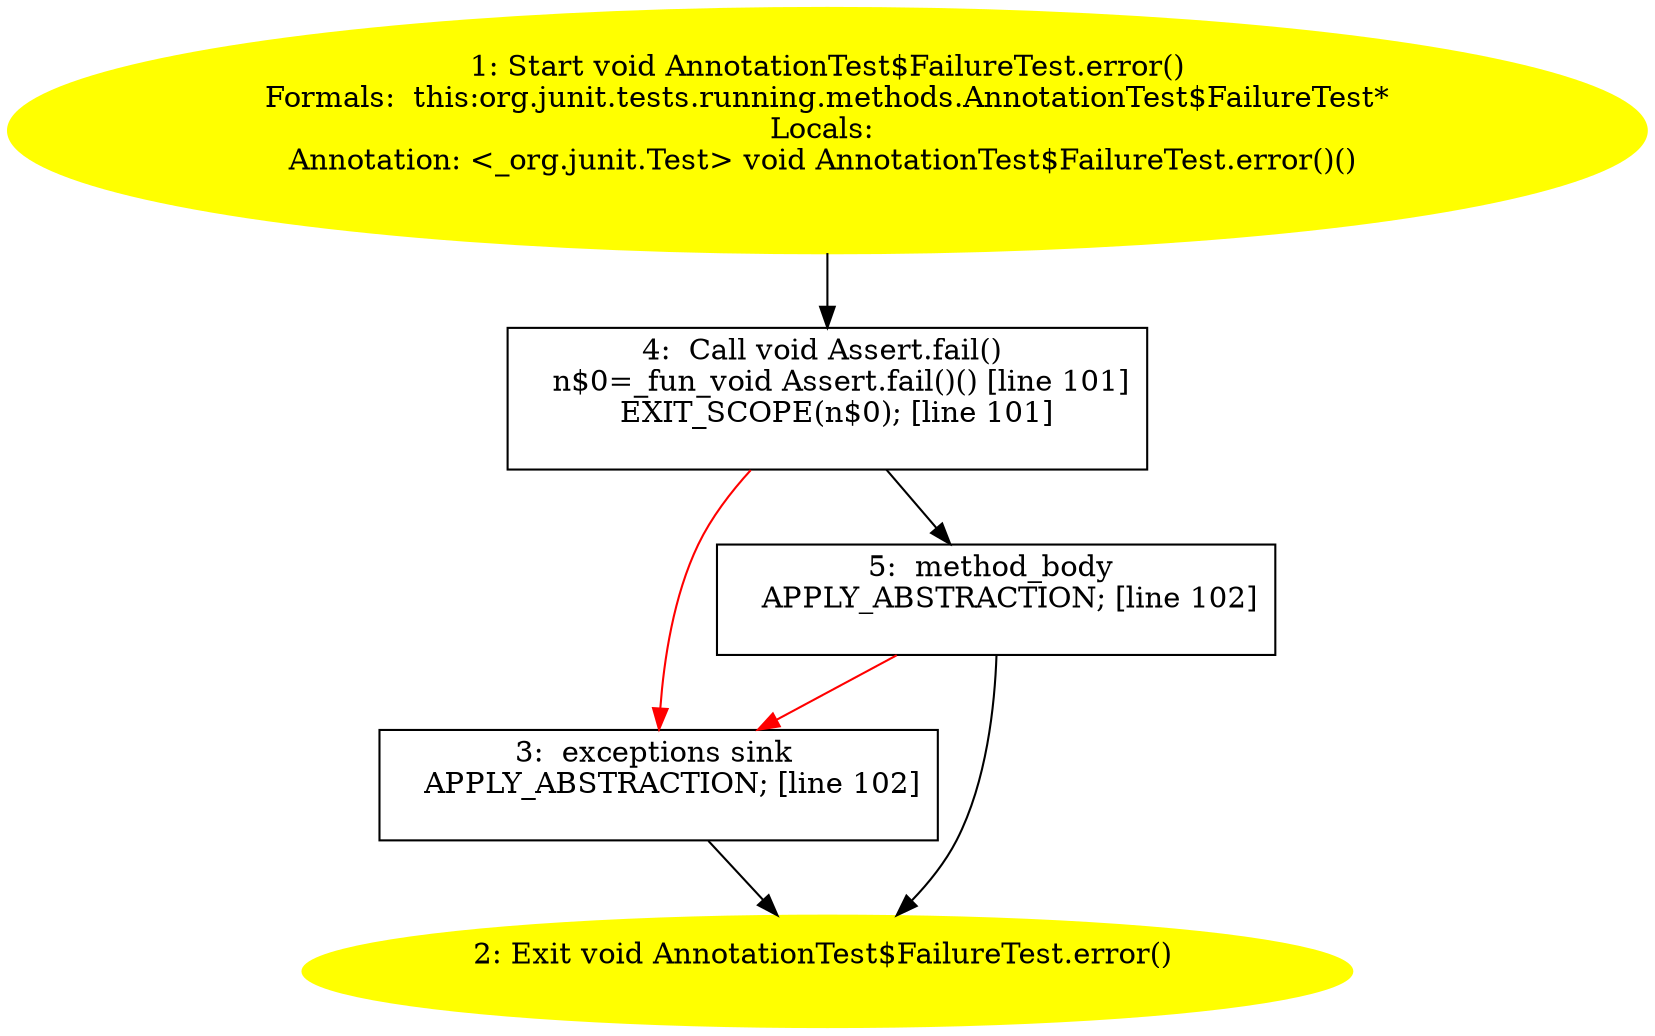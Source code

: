 /* @generated */
digraph cfg {
"org.junit.tests.running.methods.AnnotationTest$FailureTest.error():void.04bf9e493cec0e55eb99fbf4d4cd0cbf_1" [label="1: Start void AnnotationTest$FailureTest.error()\nFormals:  this:org.junit.tests.running.methods.AnnotationTest$FailureTest*\nLocals: \nAnnotation: <_org.junit.Test> void AnnotationTest$FailureTest.error()() \n  " color=yellow style=filled]
	

	 "org.junit.tests.running.methods.AnnotationTest$FailureTest.error():void.04bf9e493cec0e55eb99fbf4d4cd0cbf_1" -> "org.junit.tests.running.methods.AnnotationTest$FailureTest.error():void.04bf9e493cec0e55eb99fbf4d4cd0cbf_4" ;
"org.junit.tests.running.methods.AnnotationTest$FailureTest.error():void.04bf9e493cec0e55eb99fbf4d4cd0cbf_2" [label="2: Exit void AnnotationTest$FailureTest.error() \n  " color=yellow style=filled]
	

"org.junit.tests.running.methods.AnnotationTest$FailureTest.error():void.04bf9e493cec0e55eb99fbf4d4cd0cbf_3" [label="3:  exceptions sink \n   APPLY_ABSTRACTION; [line 102]\n " shape="box"]
	

	 "org.junit.tests.running.methods.AnnotationTest$FailureTest.error():void.04bf9e493cec0e55eb99fbf4d4cd0cbf_3" -> "org.junit.tests.running.methods.AnnotationTest$FailureTest.error():void.04bf9e493cec0e55eb99fbf4d4cd0cbf_2" ;
"org.junit.tests.running.methods.AnnotationTest$FailureTest.error():void.04bf9e493cec0e55eb99fbf4d4cd0cbf_4" [label="4:  Call void Assert.fail() \n   n$0=_fun_void Assert.fail()() [line 101]\n  EXIT_SCOPE(n$0); [line 101]\n " shape="box"]
	

	 "org.junit.tests.running.methods.AnnotationTest$FailureTest.error():void.04bf9e493cec0e55eb99fbf4d4cd0cbf_4" -> "org.junit.tests.running.methods.AnnotationTest$FailureTest.error():void.04bf9e493cec0e55eb99fbf4d4cd0cbf_5" ;
	 "org.junit.tests.running.methods.AnnotationTest$FailureTest.error():void.04bf9e493cec0e55eb99fbf4d4cd0cbf_4" -> "org.junit.tests.running.methods.AnnotationTest$FailureTest.error():void.04bf9e493cec0e55eb99fbf4d4cd0cbf_3" [color="red" ];
"org.junit.tests.running.methods.AnnotationTest$FailureTest.error():void.04bf9e493cec0e55eb99fbf4d4cd0cbf_5" [label="5:  method_body \n   APPLY_ABSTRACTION; [line 102]\n " shape="box"]
	

	 "org.junit.tests.running.methods.AnnotationTest$FailureTest.error():void.04bf9e493cec0e55eb99fbf4d4cd0cbf_5" -> "org.junit.tests.running.methods.AnnotationTest$FailureTest.error():void.04bf9e493cec0e55eb99fbf4d4cd0cbf_2" ;
	 "org.junit.tests.running.methods.AnnotationTest$FailureTest.error():void.04bf9e493cec0e55eb99fbf4d4cd0cbf_5" -> "org.junit.tests.running.methods.AnnotationTest$FailureTest.error():void.04bf9e493cec0e55eb99fbf4d4cd0cbf_3" [color="red" ];
}
